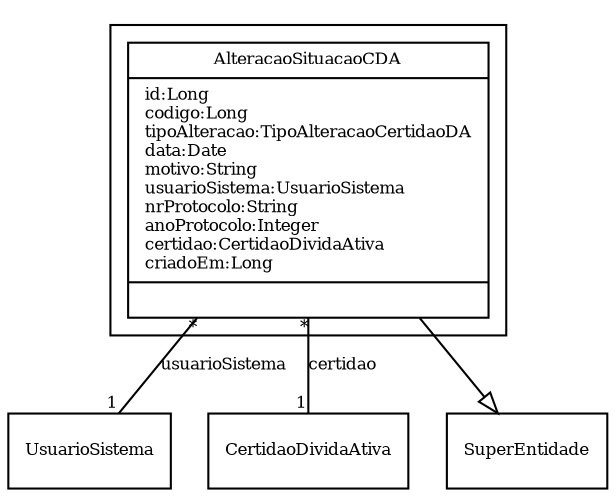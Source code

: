 digraph G{
fontname = "Times-Roman"
fontsize = 8

node [
        fontname = "Times-Roman"
        fontsize = 8
        shape = "record"
]

edge [
        fontname = "Times-Roman"
        fontsize = 8
]

subgraph clusterALTERAR_SITUACAO_DE_CDA
{
AlteracaoSituacaoCDA [label = "{AlteracaoSituacaoCDA|id:Long\lcodigo:Long\ltipoAlteracao:TipoAlteracaoCertidaoDA\ldata:Date\lmotivo:String\lusuarioSistema:UsuarioSistema\lnrProtocolo:String\lanoProtocolo:Integer\lcertidao:CertidaoDividaAtiva\lcriadoEm:Long\l|\l}"]
}
edge [arrowhead = "none" headlabel = "1" taillabel = "*"] AlteracaoSituacaoCDA -> UsuarioSistema [label = "usuarioSistema"]
edge [arrowhead = "none" headlabel = "1" taillabel = "*"] AlteracaoSituacaoCDA -> CertidaoDividaAtiva [label = "certidao"]
edge [ arrowhead = "empty" headlabel = "" taillabel = ""] AlteracaoSituacaoCDA -> SuperEntidade
}
